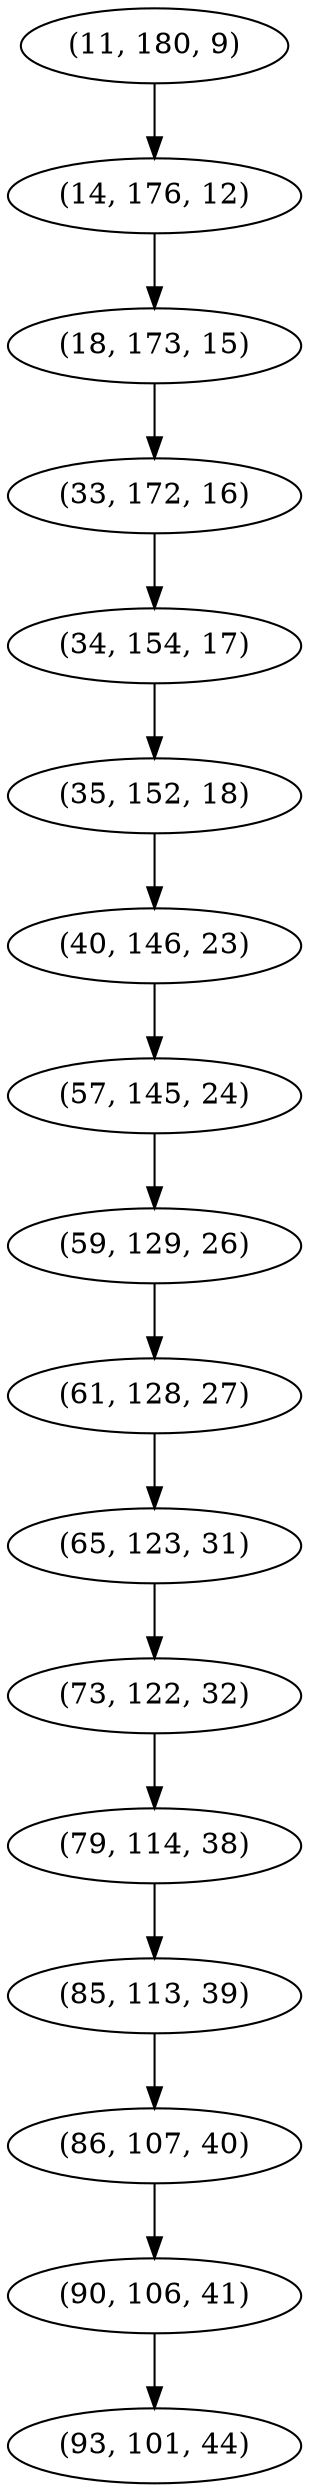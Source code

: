 digraph tree {
    "(11, 180, 9)";
    "(14, 176, 12)";
    "(18, 173, 15)";
    "(33, 172, 16)";
    "(34, 154, 17)";
    "(35, 152, 18)";
    "(40, 146, 23)";
    "(57, 145, 24)";
    "(59, 129, 26)";
    "(61, 128, 27)";
    "(65, 123, 31)";
    "(73, 122, 32)";
    "(79, 114, 38)";
    "(85, 113, 39)";
    "(86, 107, 40)";
    "(90, 106, 41)";
    "(93, 101, 44)";
    "(11, 180, 9)" -> "(14, 176, 12)";
    "(14, 176, 12)" -> "(18, 173, 15)";
    "(18, 173, 15)" -> "(33, 172, 16)";
    "(33, 172, 16)" -> "(34, 154, 17)";
    "(34, 154, 17)" -> "(35, 152, 18)";
    "(35, 152, 18)" -> "(40, 146, 23)";
    "(40, 146, 23)" -> "(57, 145, 24)";
    "(57, 145, 24)" -> "(59, 129, 26)";
    "(59, 129, 26)" -> "(61, 128, 27)";
    "(61, 128, 27)" -> "(65, 123, 31)";
    "(65, 123, 31)" -> "(73, 122, 32)";
    "(73, 122, 32)" -> "(79, 114, 38)";
    "(79, 114, 38)" -> "(85, 113, 39)";
    "(85, 113, 39)" -> "(86, 107, 40)";
    "(86, 107, 40)" -> "(90, 106, 41)";
    "(90, 106, 41)" -> "(93, 101, 44)";
}
